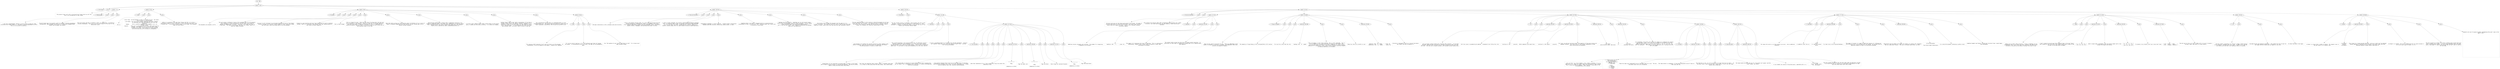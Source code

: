 digraph hierarchy {

node [fontname=Helvetica]
edge [style=dashed]

doc_0 [label="doc - 508"]


doc_0 -> { section_1}
{rank=same; section_1}

section_1 [label="section: 1-224"]


section_1 -> { header_2 prose_3 section_4 section_5 section_6 section_7 section_8 section_9}
{rank=same; header_2 prose_3 section_4 section_5 section_6 section_7 section_8 section_9}

header_2 [label="1 : Orb format"]

prose_3 [label="prose"]

section_4 [label="section: 7-21"]

section_5 [label="section: 22-43"]

section_6 [label="section: 44-92"]

section_7 [label="section: 106-142"]

section_8 [label="section: 143-150"]

section_9 [label="section: 225-457"]


prose_3 -> leaf_10
leaf_10  [color=Gray,shape=rectangle,fontname=Inconsolata,label="
  The grimoire tools work with a structured text format which we call Orb.
This is an introduction to that format.

"]
section_4 -> { header_11 prose_12 prose_13 prose_14}
{rank=same; header_11 prose_12 prose_13 prose_14}

header_11 [label="2 : Metalanguage"]

prose_12 [label="prose"]

prose_13 [label="prose"]

prose_14 [label="prose"]


prose_12 -> leaf_15
leaf_15  [color=Gray,shape=rectangle,fontname=Inconsolata,label="
  I call Orb a metalanguage, because it can by design include any other
structured text format within it.  Provided it may be represented in utf-8!
This is no stricture in practice. 
"]
prose_13 -> leaf_16
leaf_16  [color=Gray,shape=rectangle,fontname=Inconsolata,label="The Orb format aims to be equally useful for markup, literate programming,
configuration, data exchange, and the sort of interactive notebook which 
Jupyter and org-babel can produce.
"]
prose_14 -> leaf_17
leaf_17  [color=Gray,shape=rectangle,fontname=Inconsolata,label="The first parser and tool is Grimoire, which, as a bootstrap, is focused on
literate programming.  This will in turn be the format for the tools in the
bettertools suite. 

"]
section_5 -> { header_18 prose_19 prose_20 prose_21}
{rank=same; header_18 prose_19 prose_20 prose_21}

header_18 [label="2 : Goals"]

prose_19 [label="prose"]

prose_20 [label="prose"]

prose_21 [label="prose"]


prose_19 -> leaf_22
leaf_22  [color=Gray,shape=rectangle,fontname=Inconsolata,label="
  Orb is:
"]
prose_20 -> leaf_23
leaf_23  [color=Gray,shape=rectangle,fontname=Inconsolata,label="  - Error free:  An Orb document is never in a state of error.  Any valid
                 utf-8 string is an Orb document.
  - Line based:  Orb files may be rapidly separated into their elements
                 by splitting into lines and examining the first few
                 characters.
  - Humane:      Orb is carefully designed to be readable, as is, by
                 ordinary humans.
  - General:     There are no characters such as <>& in HTML which must be
                 escaped.  Orb codeblocks can enclose any other format,
                 including Orb format.  Orb strings are «brace balanced»
                 and can enclose any utf-8 string as a consequence. 
"]
prose_21 -> leaf_24
leaf_24  [color=Gray,shape=rectangle,fontname=Inconsolata,label="While it is possible to do some fancy things with Orb, it is also a
comfortable format to write a blog post, or put a few key-value pairs into
a config file.  If you were to send an email in Orb format, the recipient
might not even notice. 

"]
section_6 -> { header_25 prose_26 prose_27 prose_28 prose_29 prose_30 prose_31 prose_32 prose_33 prose_34 prose_35 prose_36 section_37}
{rank=same; header_25 prose_26 prose_27 prose_28 prose_29 prose_30 prose_31 prose_32 prose_33 prose_34 prose_35 prose_36 section_37}

header_25 [label="2 : Encoding"]

prose_26 [label="prose"]

prose_27 [label="prose"]

prose_28 [label="prose"]

prose_29 [label="prose"]

prose_30 [label="prose"]

prose_31 [label="prose"]

prose_32 [label="prose"]

prose_33 [label="prose"]

prose_34 [label="prose"]

prose_35 [label="prose"]

prose_36 [label="prose"]

section_37 [label="section: 93-105"]


prose_26 -> leaf_38
leaf_38  [color=Gray,shape=rectangle,fontname=Inconsolata,label="
Orb documents are encoded in utf-8.  
"]
prose_27 -> leaf_39
leaf_39  [color=Gray,shape=rectangle,fontname=Inconsolata,label="The core syntax is defined in terms of the reachable keys on a US keyboard.
This tradition is firmly entrenched in the mid teens, and I have no
designs on budging that at present.  The miser in me likes that they're
a byte each.  The lawyer in me insists that this isn't ASCII, which is a
seven-bit legacy encoding.
"]
prose_28 -> leaf_40
leaf_40  [color=Gray,shape=rectangle,fontname=Inconsolata,label="We aren't at all reluctant to use Unicode characters as part of the format. 
Grimoire «strings» are the most visible example of this, along with drawer
and fold icons, which are actual parts of an Orb document. 
"]
prose_29 -> leaf_41
leaf_41  [color=Gray,shape=rectangle,fontname=Inconsolata,label="Grimoire is case sensitive and uses lower-snake-case for built-in English
phrases. There is a convention (see classes) that uses capitalization of
user words to affect semantics.  
"]
prose_30 -> leaf_42
leaf_42  [color=Gray,shape=rectangle,fontname=Inconsolata,label="[tk] is there though
"]
prose_31 -> leaf_43
leaf_43  [color=Gray,shape=rectangle,fontname=Inconsolata,label="Orb is a format for text.  There are many ways of writing text, but only one
way of encoding it that matters.  There is a long tail of Unicode complexity,
and there are traces of Committee spattered all over it; nonetheless we 
should be grateful that utf-8 won, in a world in which we still drive cars on
both possible sides of the road. 
"]
prose_32 -> leaf_44
leaf_44  [color=Gray,shape=rectangle,fontname=Inconsolata,label="Note that while we have our [[own opinions about utf-8][httk://]] our vision of
heaven is backward-compatible with the inferior version foisted upon us by a 
jealous software monopoly.
"]
prose_33 -> leaf_45
leaf_45  [color=Gray,shape=rectangle,fontname=Inconsolata,label="Bidirectional handling in a context that's indentation sensitive is an 
example of something subtle. Orb format uses indentation in a few key places,
and a compliant parser will need to detect and respect RTL [tk?] markers.
Exactly how is spelled out under [[indentation][httk://]]
"]
prose_34 -> leaf_46
leaf_46  [color=Gray,shape=rectangle,fontname=Inconsolata,label="I'd love to get a Hebrew and/or Arabic fluent hacker on the project
early, to make sure this works correctly.  I'll settle for Aramaic.
"]
prose_35 -> leaf_47
leaf_47  [color=Gray,shape=rectangle,fontname=Inconsolata,label="Another thing I want to get right is equivalence. If you have a
variable called \"Glück\" the compiler shouldn't complain if it's
rendered in either of the valid ways. For some sequences that's
\"any of the valid ways\". If we normalized your prose, you might
have problems later, so we don't want to solve it that way.
"]
prose_36 -> leaf_48
leaf_48  [color=Gray,shape=rectangle,fontname=Inconsolata,label="This consideration mostly applys to [[hashtags][httk://]] and 
[[handles][httk://]].  The idea is that Orb files will respect all the 
wacky typographic equivalences that Unicode has gifted us with.

"]
section_37 -> { header_49 prose_50 prose_51 prose_52}
{rank=same; header_49 prose_50 prose_51 prose_52}

header_49 [label="4 : Tabs"]

prose_50 [label="prose"]

prose_51 [label="prose"]

prose_52 [label="prose"]


prose_50 -> leaf_53
leaf_53  [color=Gray,shape=rectangle,fontname=Inconsolata,label="
The vexacious ASCII character 8 will never be found in an Orb document.  If
encountered, it will be reduced to two spaces.  Grimoire will complain.
"]
prose_51 -> leaf_54
leaf_54  [color=Gray,shape=rectangle,fontname=Inconsolata,label="It's not an /error/ mind you, it's a well-defined input that will become 
two spaces.  If encountered by one of my tools, the tabs will be permanently
gone. 
"]
prose_52 -> leaf_55
leaf_55  [color=Gray,shape=rectangle,fontname=Inconsolata,label="Yes. This applies to your source code blocks as well.  It is time we put 
away childish things.  

"]
section_7 -> { header_56 prose_57 prose_58 prose_59 prose_60 prose_61 prose_62 prose_63 prose_64}
{rank=same; header_56 prose_57 prose_58 prose_59 prose_60 prose_61 prose_62 prose_63 prose_64}

header_56 [label="2 : Prose and Structure"]

prose_57 [label="prose"]

prose_58 [label="prose"]

prose_59 [label="prose"]

prose_60 [label="prose"]

prose_61 [label="prose"]

prose_62 [label="prose"]

prose_63 [label="prose"]

prose_64 [label="prose"]


prose_57 -> leaf_65
leaf_65  [color=Gray,shape=rectangle,fontname=Inconsolata,label="
The major distinction in Orb is between prose and structure.
"]
prose_58 -> leaf_66
leaf_66  [color=Gray,shape=rectangle,fontname=Inconsolata,label="Prose is the default parsing state. It is far from unstructured from the
runtime perspective. Although this needn't be embedded in the parse
tree, Grimoire understands concepts such as paragraphs, words, punctuation,
capital letters, languages, and anything else proper to prose.
"]
prose_59 -> leaf_67
leaf_67  [color=Gray,shape=rectangle,fontname=Inconsolata,label="I refer to human languages, but Grimoire understands programming languages
also. In principle, all of them, it shouldn't be harder to add them than
it is to call them from shell, though getting a runtime rigged up to
another runtime always calls for some finesse to derive a good experience.
"]
prose_60 -> leaf_68
leaf_68  [color=Gray,shape=rectangle,fontname=Inconsolata,label="\"Programming languages\" is overly specific.  Grimoire draws a distinction
between prose and structure. Blocks may contain either, or both.
"]
prose_61 -> leaf_69
leaf_69  [color=Gray,shape=rectangle,fontname=Inconsolata,label="Something that's nice about a language build on a prose/structure
relationship is that it can be error free.  Anything *grym* can't build into
a structure is just prose.
"]
prose_62 -> leaf_70
leaf_70  [color=Gray,shape=rectangle,fontname=Inconsolata,label="Markdown has this property.  Sometimes you run into parsers which
build errors into Markdown, which is itself erroneous.  If you [[RTFM]
[http://daringfireball.net/projects/markdown/syntax]],
you'll find the word \"error\" once.  Helpfully explaining how Markdown
keeps you from making one.
"]
prose_63 -> leaf_71
leaf_71  [color=Gray,shape=rectangle,fontname=Inconsolata,label="We do what we can to make the document look the same as it is
in fact structured.  The intention with Orb files is that we work with them
aided by a linter, which lets us be lazy and still get consistent results.
"]
prose_64 -> leaf_72
leaf_72  [color=Gray,shape=rectangle,fontname=Inconsolata,label="The most important point in this section is that Orb documents do not have
errors and never fail to parse.  You should be able to literally plug any 
Orb parser into a source of entropy and end up with a document, since a
proper utf-8 decoder will drop any invalid bytes it sees. 

"]
section_8 -> { header_73 prose_74 section_75}
{rank=same; header_73 prose_74 section_75}

header_73 [label="2 : Ownership"]

prose_74 [label="prose"]

section_75 [label="section: 151-166"]


prose_74 -> leaf_76
leaf_76  [color=Gray,shape=rectangle,fontname=Inconsolata,label="
  The root concept of Orb is a document, which divides into one or more 
sections.  A section owns all structure or prose within it.  This 
paragraph is owned by «** Ownership» above, as are all the rest of the
blocks until the next section header. 

"]
section_75 -> { header_77 prose_78 prose_79 prose_80 section_81}
{rank=same; header_77 prose_78 prose_79 prose_80 section_81}

header_77 [label="3 : Blocking"]

prose_78 [label="prose"]

prose_79 [label="prose"]

prose_80 [label="prose"]

section_81 [label="section: 167-224"]


prose_78 -> leaf_82
leaf_82  [color=Gray,shape=rectangle,fontname=Inconsolata,label="
  Orb documents are chunked into sections entirely by their heading lines.
Within a section, prose and structure alike are organized into blocks.  
The defining marker of blocks is blank lines.
"]
prose_79 -> leaf_83
leaf_83  [color=Gray,shape=rectangle,fontname=Inconsolata,label="This second paragraph is the second block of the «*** Blocking» section.
Taking a look at the source document, you'll see that I put (single)
newlines between lines, with an 78 column margin.  That should be considered
good style.  If you prefer to have each paragraph be its own line, have at.
"]
prose_80 -> leaf_84
leaf_84  [color=Gray,shape=rectangle,fontname=Inconsolata,label="A line is considered blank if it contains only Unicode spacemarks.  Grimoire
will smoothly remove any such cruft and replace it with «\\n\\n».  We also
trim trailing whitespace. 

"]
section_81 -> { header_85 prose_86 prose_87 prose_88 prose_89 prose_90 codeblock_91 prose_92 codeblock_93 prose_94 prose_95 codeblock_96 prose_97}
{rank=same; header_85 prose_86 prose_87 prose_88 prose_89 prose_90 codeblock_91 prose_92 codeblock_93 prose_94 prose_95 codeblock_96 prose_97}

header_85 [label="4 : The Cling Rule"]

prose_86 [label="prose"]

prose_87 [label="prose"]

prose_88 [label="prose"]

prose_89 [label="prose"]

prose_90 [label="prose"]

codeblock_91 [label="code block 187-194"]

prose_92 [label="prose"]

codeblock_93 [label="code block 199-206"]

prose_94 [label="prose"]

prose_95 [label="prose"]

codeblock_96 [label="code block 213-219"]

prose_97 [label="prose"]


prose_86 -> leaf_98
leaf_98  [color=Gray,shape=rectangle,fontname=Inconsolata,label="
  [[Tags][httk://]] are used both to provide names to blocks in Orb format
and to specify various actions in knitting and weaving.  They may be placed
above or below the block which they affect.
"]
prose_87 -> leaf_99
leaf_99  [color=Gray,shape=rectangle,fontname=Inconsolata,label="The cling rule specifies that a group 'clings' to another group when
it is closer to that group than the other group. Ties resolve down.
"]
prose_88 -> leaf_100
leaf_100  [color=Gray,shape=rectangle,fontname=Inconsolata,label="This should make it intuitive to group elements that aren't grouping the
way you expect: put in whitespace until the block is visually distinguished
from the surroundings.
"]
prose_89 -> leaf_101
leaf_101  [color=Gray,shape=rectangle,fontname=Inconsolata,label="Cling applies between blocks which are at the same level of ownership.
Ownership has precedence over cling: all blocks underneath e.g. a header
line are owned by that line, newlines notwithstanding.
"]
prose_90 -> leaf_102
leaf_102  [color=Gray,shape=rectangle,fontname=Inconsolata,label="Note that indentation of e.g. lists invokes the cling rule within the
indentation level.
"]
codeblock_91 -> leaf_103
leaf_103  [color=Gray,shape=rectangle,fontname=Inconsolata,label="| x | y | z |

#tag


someprose on a block"]
prose_92 -> leaf_104
leaf_104  [color=Gray,shape=rectangle,fontname=Inconsolata,label="Tags the table, but
"]
codeblock_93 -> leaf_105
leaf_105  [color=Gray,shape=rectangle,fontname=Inconsolata,label="| x | y | z |


#tag

someprose on a block"]
prose_94 -> leaf_106
leaf_106  [color=Gray,shape=rectangle,fontname=Inconsolata,label="Tags the block.
"]
prose_95 -> leaf_107
leaf_107  [color=Gray,shape=rectangle,fontname=Inconsolata,label="Even clings are resolved forwards:
"]
codeblock_96 -> leaf_108
leaf_108  [color=Gray,shape=rectangle,fontname=Inconsolata,label="| x | y | z |

#tag

someprose on a block"]
prose_97 -> leaf_109
leaf_109  [color=Gray,shape=rectangle,fontname=Inconsolata,label="Tags the prose block.

"]
section_9 -> { header_110 prose_111 prose_112 section_113 section_114 section_115 section_116 section_117 section_118 section_119}
{rank=same; header_110 prose_111 prose_112 section_113 section_114 section_115 section_116 section_117 section_118 section_119}

header_110 [label="2 : Structural elements"]

prose_111 [label="prose"]

prose_112 [label="prose"]

section_113 [label="section: 237-255"]

section_114 [label="section: 256-286"]

section_115 [label="section: 287-361"]

section_116 [label="section: 377-410"]

section_117 [label="section: 411-445"]

section_118 [label="section: 446-457"]

section_119 [label="section: 458-508"]


prose_111 -> leaf_120
leaf_120  [color=Gray,shape=rectangle,fontname=Inconsolata,label="
  Structure and prose are the figure and ground of Orb format.  We speak of
structure and prose on a block-by-block basis, and within some structure
blocks there are regions of prose.  Prose in turn routinely contains
structural regions.
"]
prose_112 -> leaf_121
leaf_121  [color=Gray,shape=rectangle,fontname=Inconsolata,label="This section will discuss under what circumstances an Orb parser will create
structure, with some discursions into the semantics these distinctions
represent. 

"]
section_113 -> { header_122 prose_123 codeblock_124 prose_125 prose_126}
{rank=same; header_122 prose_123 codeblock_124 prose_125 prose_126}

header_122 [label="3 : Headlines"]

prose_123 [label="prose"]

codeblock_124 [label="code block 242-244"]

prose_125 [label="prose"]

prose_126 [label="prose"]


prose_123 -> leaf_127
leaf_127  [color=Gray,shape=rectangle,fontname=Inconsolata,label="
  Headlines divide a document into sections.  The grammar for recognizing
a headline is as follows:
"]
codeblock_124 -> leaf_128
leaf_128  [color=Gray,shape=rectangle,fontname=Inconsolata,label="    headline = WS?  '*'+  ' '  prose  NL"]
prose_125 -> leaf_129
leaf_129  [color=Gray,shape=rectangle,fontname=Inconsolata,label="The number of =*= determine the level of ownership.  This is a declarative
relationship, though I lack a clean syntax to express it other than
functionally at present. 
"]
prose_126 -> leaf_130
leaf_130  [color=Gray,shape=rectangle,fontname=Inconsolata,label="The content within =prose= has the luxury of being context-sensitive.  In
particular we treat tags on a headline as though they're on a tagline below
they headline. 


"]
section_114 -> { header_131 prose_132 prose_133 prose_134 codeblock_135 prose_136 prose_137 codeblock_138 prose_139}
{rank=same; header_131 prose_132 prose_133 prose_134 codeblock_135 prose_136 prose_137 codeblock_138 prose_139}

header_131 [label="3 : Tags and Taglines"]

prose_132 [label="prose"]

prose_133 [label="prose"]

prose_134 [label="prose"]

codeblock_135 [label="code block 266-268"]

prose_136 [label="prose"]

prose_137 [label="prose"]

codeblock_138 [label="code block 278-281"]

prose_139 [label="prose"]


prose_132 -> leaf_140
leaf_140  [color=Gray,shape=rectangle,fontname=Inconsolata,label="
  Tags are the control structures for Orb.  There are =#hashtags= which
loosely correspond to functions or messages, and =@handles= which more
directly correspond to symbols.  
"]
prose_133 -> leaf_141
leaf_141  [color=Gray,shape=rectangle,fontname=Inconsolata,label="The semantics of tags belong in the [[runtime][httk://]]]] section.
"]
prose_134 -> leaf_142
leaf_142  [color=Gray,shape=rectangle,fontname=Inconsolata,label="For now let us note that the rule
"]
codeblock_135 -> leaf_143
leaf_143  [color=Gray,shape=rectangle,fontname=Inconsolata,label="  hashtag = WS+  '#'  symbol"]
prose_136 -> leaf_144
leaf_144  [color=Gray,shape=rectangle,fontname=Inconsolata,label="  
*may* not appear in (all) prose contexts, this is still undecided.  This is 
true of handles as well given the state of =grym= at the present time, 
but I am more firmly convinced of the value of @handle as a short in-place
expansion of a handleline. I don't think trying to parse a mid-block #export
as meaning something is as valuable. 
"]
prose_137 -> leaf_145
leaf_145  [color=Gray,shape=rectangle,fontname=Inconsolata,label="These two rules are currently in use:
"]
codeblock_138 -> leaf_146
leaf_146  [color=Gray,shape=rectangle,fontname=Inconsolata,label="  hashline = WS?  '#'  symbol  ' '  prose  NL
  handleline = WS?  '@'  symbol  ' '  prose  NL"]
prose_139 -> leaf_147
leaf_147  [color=Gray,shape=rectangle,fontname=Inconsolata,label="Structure is designed to work on a line-by-line basis,
any =line= rule has an implied =^=. 

"]
section_115 -> { header_148 prose_149 prose_150 codeblock_151 prose_152 codeblock_153 prose_154 codeblock_155 prose_156 codeblock_157 prose_158 section_159 section_160}
{rank=same; header_148 prose_149 prose_150 codeblock_151 prose_152 codeblock_153 prose_154 codeblock_155 prose_156 codeblock_157 prose_158 section_159 section_160}

header_148 [label="3 : List "]

prose_149 [label="prose"]

prose_150 [label="prose"]

codeblock_151 [label="code block 295-297"]

prose_152 [label="prose"]

codeblock_153 [label="code block 301-303"]

prose_154 [label="prose"]

codeblock_155 [label="code block 309-312"]

prose_156 [label="prose"]

codeblock_157 [label="code block 316-319"]

prose_158 [label="prose"]

section_159 [label="section: 328-361"]

section_160 [label="section: 362-376"]


prose_149 -> leaf_161
leaf_161  [color=Gray,shape=rectangle,fontname=Inconsolata,label="
  Lists are both a markup format and a flexible data container.  In the emacs
org-mode, headline-type structures do the heavy lifting for TODO lists and
the like.  This was org's original purpose, with document markup coming later.
"]
prose_150 -> leaf_162
leaf_162  [color=Gray,shape=rectangle,fontname=Inconsolata,label="Orb lists come in unnumbered and numbered.  Unnumbered lists follow this rule:
"]
codeblock_151 -> leaf_163
leaf_163  [color=Gray,shape=rectangle,fontname=Inconsolata,label="  listline-un = WS? '- ' prose NL"]
prose_152 -> leaf_164
leaf_164  [color=Gray,shape=rectangle,fontname=Inconsolata,label="While numbered lists match this:
"]
codeblock_153 -> leaf_165
leaf_165  [color=Gray,shape=rectangle,fontname=Inconsolata,label="  listline-li = WS? digits '. ' prose NL"]
prose_154 -> leaf_166
leaf_166  [color=Gray,shape=rectangle,fontname=Inconsolata,label="For lists, as with any structure group, the semantics of the prose section are
somewhat flexible.  The cling rule for lists parses indentation so that
multi-line entries are possible:
"]
codeblock_155 -> leaf_167
leaf_167  [color=Gray,shape=rectangle,fontname=Inconsolata,label="  - list entry 
   prose directly under, bad style"]
prose_156 -> leaf_168
leaf_168  [color=Gray,shape=rectangle,fontname=Inconsolata,label="vs.
"]
codeblock_157 -> leaf_169
leaf_169  [color=Gray,shape=rectangle,fontname=Inconsolata,label="  - list entry 
    continues list entry"]
prose_158 -> leaf_170
leaf_170  [color=Gray,shape=rectangle,fontname=Inconsolata,label="As in Markdown, the parser will accept any numbers as a numbered list without
checking their order.  The linter will increment by one starting from the
number of the first index, so if you start with \"1. \" or \"0. \" or \"10. \" you
get the subsequent.  This behavior can be suppressed with a hashtag directive
yet to be added.  

"]
section_159 -> { header_171 prose_172 codeblock_173 prose_174 prose_175 prose_176 prose_177}
{rank=same; header_171 prose_172 codeblock_173 prose_174 prose_175 prose_176 prose_177}

header_171 [label="4 : List Boxes"]

prose_172 [label="prose"]

codeblock_173 [label="code block 335-346"]

prose_174 [label="prose"]

prose_175 [label="prose"]

prose_176 [label="prose"]

prose_177 [label="prose"]


prose_172 -> leaf_178
leaf_178  [color=Gray,shape=rectangle,fontname=Inconsolata,label="
  Lists can have, as a first element, a box, either a checkbox =[ ]= or a 
radio box =( )=.  These are either empty with whitespace or have contents
from a limited pallete of symbols.  Their function is described in the 
[[runtime][httk://]]]] section. 
"]
codeblock_173 -> leaf_179
leaf_179  [color=Gray,shape=rectangle,fontname=Inconsolata,label="  - [ ] #todo finish orb.orb
    - [X] Metalanguage
    - [X] Prose and Structure
    - [REVISE] Link
    - [ ] Code Block

  - Fruits
    - ( ) Bananas
    - (*) Coconuts
    - ( ) Grapes"]
prose_174 -> leaf_180
leaf_180  [color=Gray,shape=rectangle,fontname=Inconsolata,label="These two types can't meaningfully mix on the same level of a list.  The one
the parser sees first will be applied.
"]
prose_175 -> leaf_181
leaf_181  [color=Gray,shape=rectangle,fontname=Inconsolata,label="The radio button is contagious, if the parser encounters one all lines on
that level get one. 
"]
prose_176 -> leaf_182
leaf_182  [color=Gray,shape=rectangle,fontname=Inconsolata,label="The check box is not, it's ok to include it on some lines but not others.  If
the parser sees a check box and then a radio button, it will turn the radio
button into a check box.
"]
prose_177 -> leaf_183
leaf_183  [color=Gray,shape=rectangle,fontname=Inconsolata,label="The radio button can only have one =*=; the parser will ignore, and the
linter remove, any others. 

"]
section_160 -> { header_184 prose_185 codeblock_186 prose_187}
{rank=same; header_184 prose_185 codeblock_186 prose_187}

header_184 [label="4 : Key/value pairs"]

prose_185 [label="prose"]

codeblock_186 [label="code block 366-370"]

prose_187 [label="prose"]


prose_185 -> leaf_188
leaf_188  [color=Gray,shape=rectangle,fontname=Inconsolata,label="
  A list element can consist of key/value pairs, separated with a =:=.
"]
codeblock_186 -> leaf_189
leaf_189  [color=Gray,shape=rectangle,fontname=Inconsolata,label=" - first key:
   - value : another value
   - 42 : the answer"]
prose_187 -> leaf_190
leaf_190  [color=Gray,shape=rectangle,fontname=Inconsolata,label="From the runtime perspective the left and right sides are basically strings,
as we build out the Clu runtime we'll have better expectations for what
keys and values would look like as data. 

"]
section_116 -> { header_191 prose_192 prose_193 codeblock_194 prose_195 prose_196 prose_197 codeblock_198 prose_199 prose_200}
{rank=same; header_191 prose_192 prose_193 codeblock_194 prose_195 prose_196 prose_197 codeblock_198 prose_199 prose_200}

header_191 [label="3 : Code Block"]

prose_192 [label="prose"]

prose_193 [label="prose"]

codeblock_194 [label="code block 384-388"]

prose_195 [label="prose"]

prose_196 [label="prose"]

prose_197 [label="prose"]

codeblock_198 [label="code block 399-403"]

prose_199 [label="prose"]

prose_200 [label="prose"]


prose_192 -> leaf_201
leaf_201  [color=Gray,shape=rectangle,fontname=Inconsolata,label="
  The reason Orb exists is so that Grimoire can exist.  We do codeblocks
carefully. 
"]
prose_193 -> leaf_202
leaf_202  [color=Gray,shape=rectangle,fontname=Inconsolata,label="A codeblock looks like so:
"]
codeblock_194 -> leaf_203
leaf_203  [color=Gray,shape=rectangle,fontname=Inconsolata,label="#!orb
*** Some Orb content
#/orb"]
prose_195 -> leaf_204
leaf_204  [color=Gray,shape=rectangle,fontname=Inconsolata,label="Try that trick in Git-Flavored Markdown...
"]
prose_196 -> leaf_205
leaf_205  [color=Gray,shape=rectangle,fontname=Inconsolata,label="The number of initial =!!= needs to match the closing =//=, allowing any 
utf-8 string at all to be enclosed with this method.  We consider this an
important property to have in an enclosure encoding. 
"]
prose_197 -> leaf_206
leaf_206  [color=Gray,shape=rectangle,fontname=Inconsolata,label="Code blocks must be opened, but needn't be closed, as a parser will recognize
EOF as a code block closure.  This has a fortunate side effect, as this:
"]
codeblock_198 -> leaf_207
leaf_207  [color=Gray,shape=rectangle,fontname=Inconsolata,label="#!/usr/bin/python

from future import bettertools"]
prose_199 -> leaf_208
leaf_208  [color=Gray,shape=rectangle,fontname=Inconsolata,label="Is a valid Orb document containing a python script.
"]
prose_200 -> leaf_209
leaf_209  [color=Gray,shape=rectangle,fontname=Inconsolata,label="Codeblock headers and footers, unlike most structure lines, cannot begin
with whitespace. 

"]
section_117 -> { header_210 prose_211 prose_212 codeblock_213 prose_214 codeblock_215 prose_216 codeblock_217 prose_218}
{rank=same; header_210 prose_211 prose_212 codeblock_213 prose_214 codeblock_215 prose_216 codeblock_217 prose_218}

header_210 [label="3 : Table"]

prose_211 [label="prose"]

prose_212 [label="prose"]

codeblock_213 [label="code block 421-424"]

prose_214 [label="prose"]

codeblock_215 [label="code block 429-433"]

prose_216 [label="prose"]

codeblock_217 [label="code block 437-440"]

prose_218 [label="prose"]


prose_211 -> leaf_219
leaf_219  [color=Gray,shape=rectangle,fontname=Inconsolata,label="
  Tables are our matrix data structure.  I have no immediate use for 
spreadsheets that I can't meet with other software, but admire their
inclusion in Org and do use tables in markup from time to time.
"]
prose_212 -> leaf_220
leaf_220  [color=Gray,shape=rectangle,fontname=Inconsolata,label="I don't intend to do much more than recognize them in the near future,
but a glance at what Org offers with tables should give a sense of how
we want to use them within =bridge=. 
"]
codeblock_213 -> leaf_221
leaf_221  [color=Gray,shape=rectangle,fontname=Inconsolata,label="| 2  | 4  | 6  | 8  |
| 10 | 12 | 14 | 16 |"]
prose_214 -> leaf_222
leaf_222  [color=Gray,shape=rectangle,fontname=Inconsolata,label="With a couple small refinements, this one should render with a line
between the header and therows:
"]
codeblock_215 -> leaf_223
leaf_223  [color=Gray,shape=rectangle,fontname=Inconsolata,label="| a  | b  | c  | d  |
~ 3  | 6  | 9  | 12 |
| 18 | 21 | 24 | 27 |"]
prose_216 -> leaf_224
leaf_224  [color=Gray,shape=rectangle,fontname=Inconsolata,label="To extend a row virtually over two or more text lines
"]
codeblock_217 -> leaf_225
leaf_225  [color=Gray,shape=rectangle,fontname=Inconsolata,label="| cat, | chien,  | gato,    \\
| hat  | chapeau | sombrero |"]
prose_218 -> leaf_226
leaf_226  [color=Gray,shape=rectangle,fontname=Inconsolata,label="The only way to slip a =|= into a table cell is to put it inside a 
«string». Other than that it's prose country. 

"]
section_118 -> { header_227 prose_228 prose_229 prose_230}
{rank=same; header_227 prose_228 prose_229 prose_230}

header_227 [label="3 : Link  "]

prose_228 [label="prose"]

prose_229 [label="prose"]

prose_230 [label="prose"]


prose_228 -> leaf_231
leaf_231  [color=Gray,shape=rectangle,fontname=Inconsolata,label="
  The most [[basic link][httk://]] follows a simple «[[description]
[url]]» pattern.  Markdown gets this right.  In HTML you'll see the 
href before the link text, but looking at HTML is a mistake.
"]
prose_229 -> leaf_232
leaf_232  [color=Gray,shape=rectangle,fontname=Inconsolata,label="Org-mode follows the opposite convention.  This breaks the flow of text for
the reader and Orb format must be legible in raw form.
"]
prose_230 -> leaf_233
leaf_233  [color=Gray,shape=rectangle,fontname=Inconsolata,label="tk other Org-iastic link types.

"]
section_119 -> { header_234 prose_235 codeblock_236 prose_237 prose_238 prose_239 prose_240}
{rank=same; header_234 prose_235 codeblock_236 prose_237 prose_238 prose_239 prose_240}

header_234 [label="3 : Drawer"]

prose_235 [label="prose"]

codeblock_236 [label="code block 463-467"]

prose_237 [label="prose"]

prose_238 [label="prose"]

prose_239 [label="prose"]

prose_240 [label="prose"]


prose_235 -> leaf_241
leaf_241  [color=Gray,shape=rectangle,fontname=Inconsolata,label="
  A drawer is a block that's hidden by default. The computer sees it,
the user sees ⦿, or a similar rune.
"]
codeblock_236 -> leaf_242
leaf_242  [color=Gray,shape=rectangle,fontname=Inconsolata,label=":[a-drawer]:
contents
:[a-drawer]:"]
prose_237 -> leaf_243
leaf_243  [color=Gray,shape=rectangle,fontname=Inconsolata,label="This closes to a single Unicode character, such as ⦿, which can't be deleted
without opening it. Deleting into an ordinary fold marker opens the fold,
deleting towards a drawer marker skips past it.
"]
prose_238 -> leaf_244
leaf_244  [color=Gray,shape=rectangle,fontname=Inconsolata,label="=a-drawer= is a handle, the @ isn't needed here but you could include it.
It's ok to just leave it blank: =:[ ]:=.
"]
prose_239 -> leaf_245
leaf_245  [color=Gray,shape=rectangle,fontname=Inconsolata,label="The only purpose of a drawer is to draw a folding layer around some text
that's normally kept closed.  If you're doing something fancy you might
have a long header of imports and configs that you don't want to look at
all the time. 
"]
prose_240 -> leaf_246
leaf_246  [color=Gray,shape=rectangle,fontname=Inconsolata,label="Honestly not sure I'm going to bother implementing this part. Late in the 
game if ever. 

























"]

}
